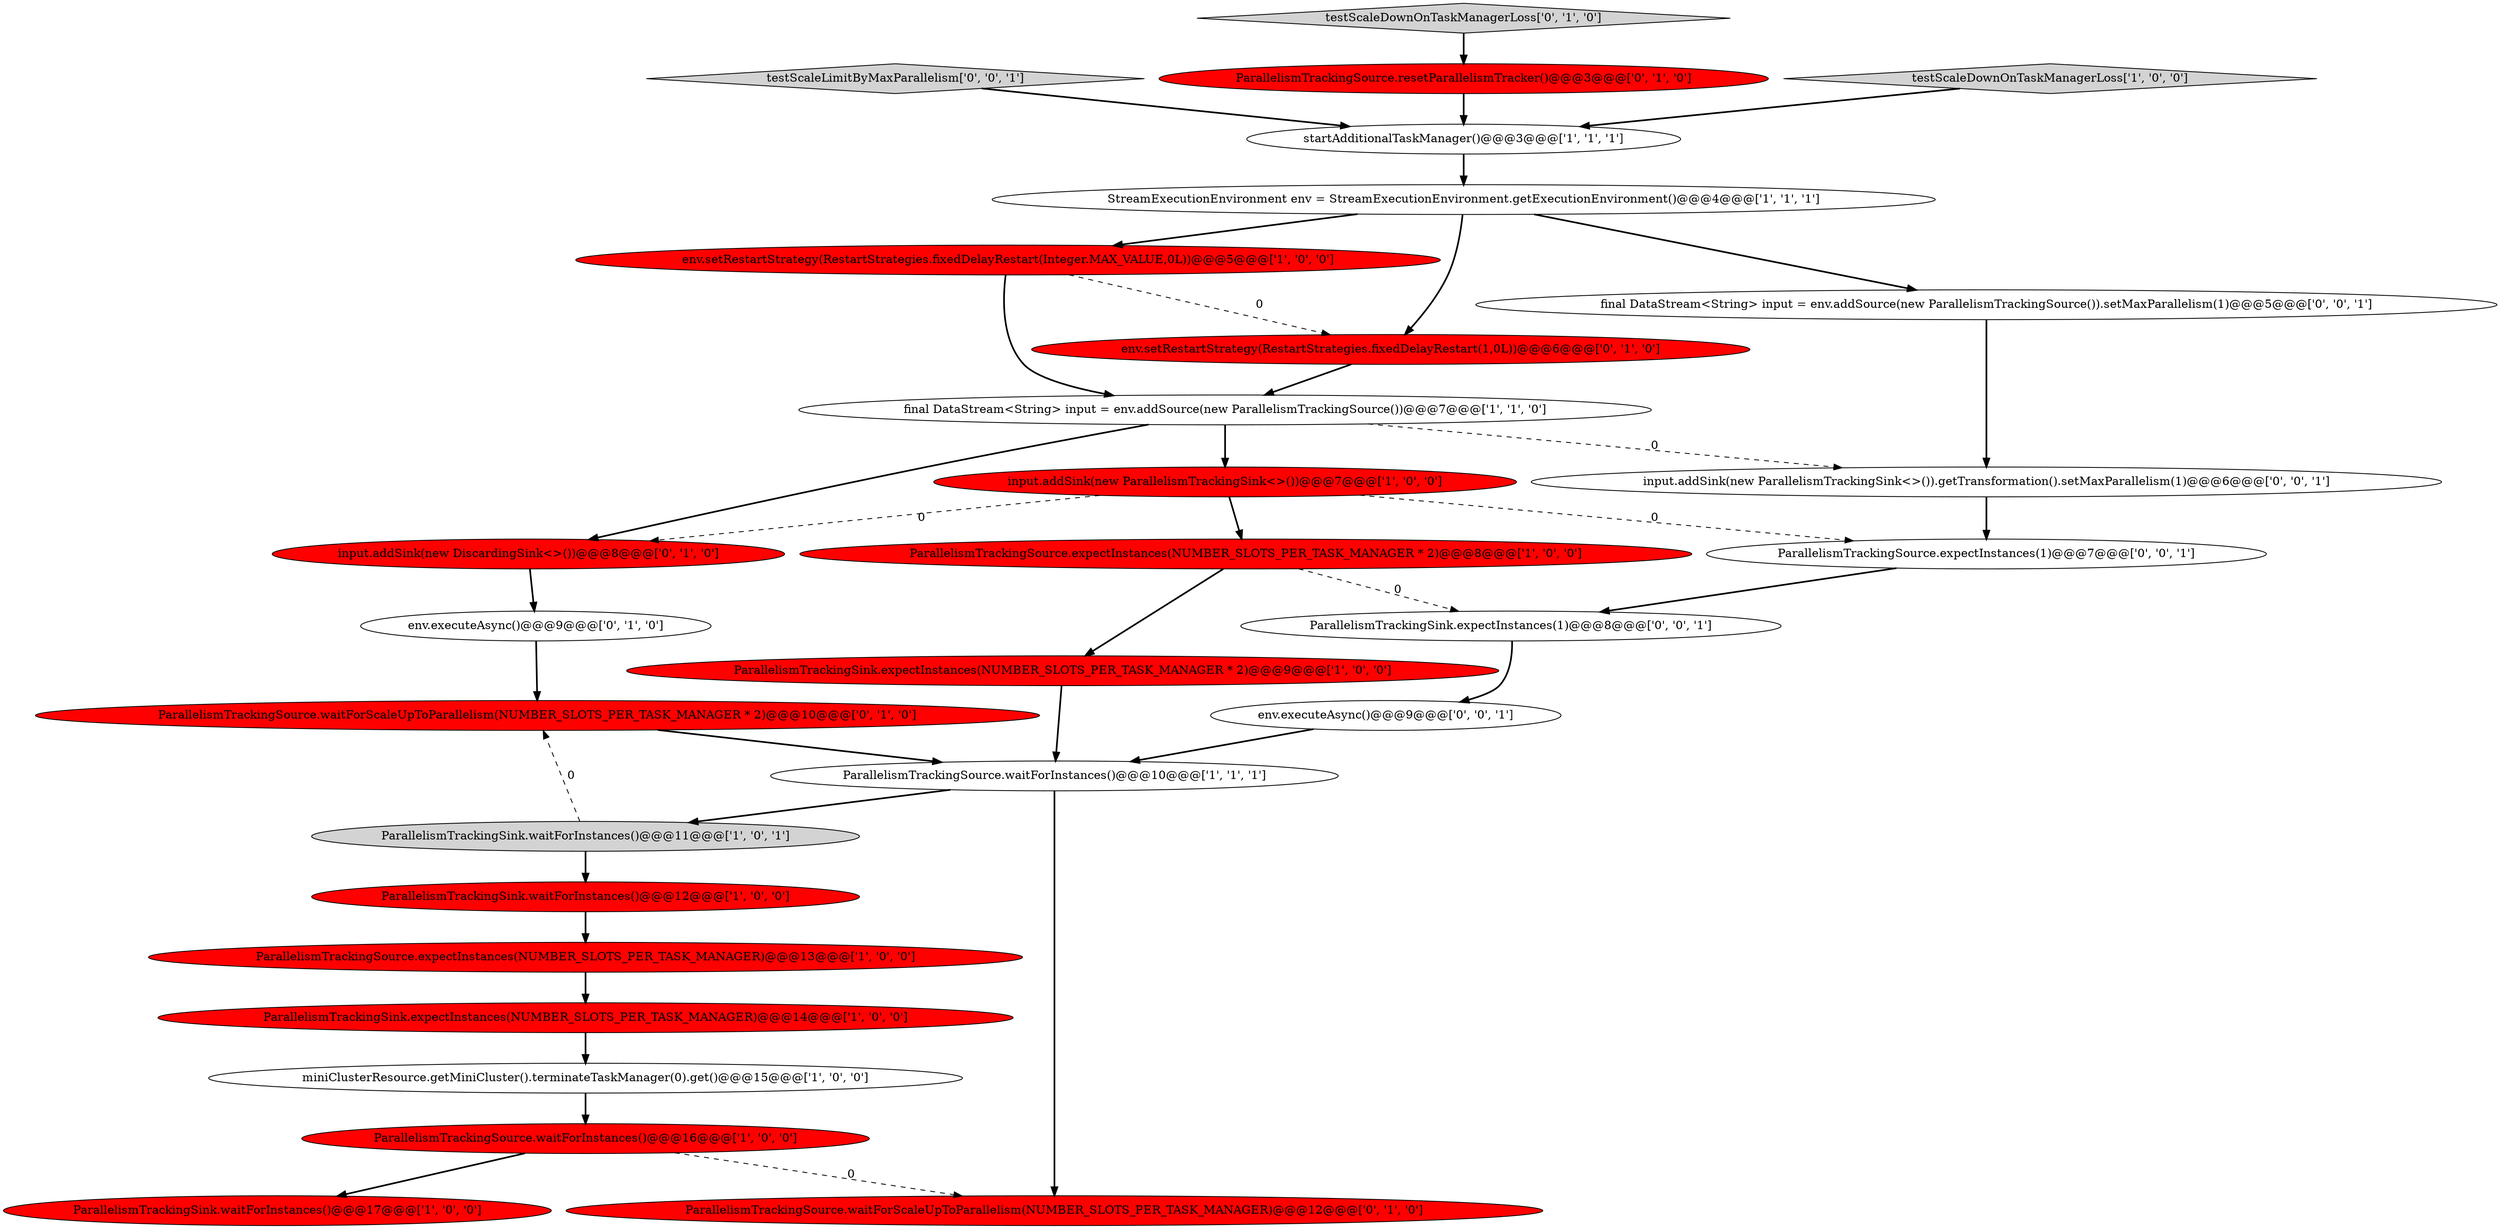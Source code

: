 digraph {
16 [style = filled, label = "input.addSink(new DiscardingSink<>())@@@8@@@['0', '1', '0']", fillcolor = red, shape = ellipse image = "AAA1AAABBB2BBB"];
18 [style = filled, label = "env.setRestartStrategy(RestartStrategies.fixedDelayRestart(1,0L))@@@6@@@['0', '1', '0']", fillcolor = red, shape = ellipse image = "AAA1AAABBB2BBB"];
7 [style = filled, label = "startAdditionalTaskManager()@@@3@@@['1', '1', '1']", fillcolor = white, shape = ellipse image = "AAA0AAABBB1BBB"];
9 [style = filled, label = "ParallelismTrackingSource.expectInstances(NUMBER_SLOTS_PER_TASK_MANAGER * 2)@@@8@@@['1', '0', '0']", fillcolor = red, shape = ellipse image = "AAA1AAABBB1BBB"];
8 [style = filled, label = "ParallelismTrackingSource.waitForInstances()@@@16@@@['1', '0', '0']", fillcolor = red, shape = ellipse image = "AAA1AAABBB1BBB"];
27 [style = filled, label = "ParallelismTrackingSink.expectInstances(1)@@@8@@@['0', '0', '1']", fillcolor = white, shape = ellipse image = "AAA0AAABBB3BBB"];
26 [style = filled, label = "final DataStream<String> input = env.addSource(new ParallelismTrackingSource()).setMaxParallelism(1)@@@5@@@['0', '0', '1']", fillcolor = white, shape = ellipse image = "AAA0AAABBB3BBB"];
5 [style = filled, label = "ParallelismTrackingSink.expectInstances(NUMBER_SLOTS_PER_TASK_MANAGER * 2)@@@9@@@['1', '0', '0']", fillcolor = red, shape = ellipse image = "AAA1AAABBB1BBB"];
19 [style = filled, label = "env.executeAsync()@@@9@@@['0', '1', '0']", fillcolor = white, shape = ellipse image = "AAA0AAABBB2BBB"];
1 [style = filled, label = "input.addSink(new ParallelismTrackingSink<>())@@@7@@@['1', '0', '0']", fillcolor = red, shape = ellipse image = "AAA1AAABBB1BBB"];
28 [style = filled, label = "env.executeAsync()@@@9@@@['0', '0', '1']", fillcolor = white, shape = ellipse image = "AAA0AAABBB3BBB"];
24 [style = filled, label = "input.addSink(new ParallelismTrackingSink<>()).getTransformation().setMaxParallelism(1)@@@6@@@['0', '0', '1']", fillcolor = white, shape = ellipse image = "AAA0AAABBB3BBB"];
14 [style = filled, label = "ParallelismTrackingSink.waitForInstances()@@@17@@@['1', '0', '0']", fillcolor = red, shape = ellipse image = "AAA1AAABBB1BBB"];
12 [style = filled, label = "ParallelismTrackingSource.expectInstances(NUMBER_SLOTS_PER_TASK_MANAGER)@@@13@@@['1', '0', '0']", fillcolor = red, shape = ellipse image = "AAA1AAABBB1BBB"];
25 [style = filled, label = "ParallelismTrackingSource.expectInstances(1)@@@7@@@['0', '0', '1']", fillcolor = white, shape = ellipse image = "AAA0AAABBB3BBB"];
20 [style = filled, label = "ParallelismTrackingSource.waitForScaleUpToParallelism(NUMBER_SLOTS_PER_TASK_MANAGER)@@@12@@@['0', '1', '0']", fillcolor = red, shape = ellipse image = "AAA1AAABBB2BBB"];
4 [style = filled, label = "final DataStream<String> input = env.addSource(new ParallelismTrackingSource())@@@7@@@['1', '1', '0']", fillcolor = white, shape = ellipse image = "AAA0AAABBB1BBB"];
15 [style = filled, label = "ParallelismTrackingSource.waitForInstances()@@@10@@@['1', '1', '1']", fillcolor = white, shape = ellipse image = "AAA0AAABBB1BBB"];
23 [style = filled, label = "testScaleLimitByMaxParallelism['0', '0', '1']", fillcolor = lightgray, shape = diamond image = "AAA0AAABBB3BBB"];
6 [style = filled, label = "ParallelismTrackingSink.expectInstances(NUMBER_SLOTS_PER_TASK_MANAGER)@@@14@@@['1', '0', '0']", fillcolor = red, shape = ellipse image = "AAA1AAABBB1BBB"];
10 [style = filled, label = "ParallelismTrackingSink.waitForInstances()@@@11@@@['1', '0', '1']", fillcolor = lightgray, shape = ellipse image = "AAA0AAABBB1BBB"];
0 [style = filled, label = "ParallelismTrackingSink.waitForInstances()@@@12@@@['1', '0', '0']", fillcolor = red, shape = ellipse image = "AAA1AAABBB1BBB"];
17 [style = filled, label = "testScaleDownOnTaskManagerLoss['0', '1', '0']", fillcolor = lightgray, shape = diamond image = "AAA0AAABBB2BBB"];
21 [style = filled, label = "ParallelismTrackingSource.resetParallelismTracker()@@@3@@@['0', '1', '0']", fillcolor = red, shape = ellipse image = "AAA1AAABBB2BBB"];
2 [style = filled, label = "StreamExecutionEnvironment env = StreamExecutionEnvironment.getExecutionEnvironment()@@@4@@@['1', '1', '1']", fillcolor = white, shape = ellipse image = "AAA0AAABBB1BBB"];
11 [style = filled, label = "miniClusterResource.getMiniCluster().terminateTaskManager(0).get()@@@15@@@['1', '0', '0']", fillcolor = white, shape = ellipse image = "AAA0AAABBB1BBB"];
13 [style = filled, label = "testScaleDownOnTaskManagerLoss['1', '0', '0']", fillcolor = lightgray, shape = diamond image = "AAA0AAABBB1BBB"];
3 [style = filled, label = "env.setRestartStrategy(RestartStrategies.fixedDelayRestart(Integer.MAX_VALUE,0L))@@@5@@@['1', '0', '0']", fillcolor = red, shape = ellipse image = "AAA1AAABBB1BBB"];
22 [style = filled, label = "ParallelismTrackingSource.waitForScaleUpToParallelism(NUMBER_SLOTS_PER_TASK_MANAGER * 2)@@@10@@@['0', '1', '0']", fillcolor = red, shape = ellipse image = "AAA1AAABBB2BBB"];
15->10 [style = bold, label=""];
2->26 [style = bold, label=""];
22->15 [style = bold, label=""];
28->15 [style = bold, label=""];
3->18 [style = dashed, label="0"];
0->12 [style = bold, label=""];
2->3 [style = bold, label=""];
27->28 [style = bold, label=""];
8->20 [style = dashed, label="0"];
8->14 [style = bold, label=""];
5->15 [style = bold, label=""];
2->18 [style = bold, label=""];
9->27 [style = dashed, label="0"];
10->22 [style = dashed, label="0"];
16->19 [style = bold, label=""];
26->24 [style = bold, label=""];
12->6 [style = bold, label=""];
3->4 [style = bold, label=""];
1->9 [style = bold, label=""];
25->27 [style = bold, label=""];
18->4 [style = bold, label=""];
7->2 [style = bold, label=""];
13->7 [style = bold, label=""];
15->20 [style = bold, label=""];
6->11 [style = bold, label=""];
24->25 [style = bold, label=""];
10->0 [style = bold, label=""];
1->16 [style = dashed, label="0"];
9->5 [style = bold, label=""];
21->7 [style = bold, label=""];
11->8 [style = bold, label=""];
4->1 [style = bold, label=""];
23->7 [style = bold, label=""];
4->24 [style = dashed, label="0"];
1->25 [style = dashed, label="0"];
19->22 [style = bold, label=""];
17->21 [style = bold, label=""];
4->16 [style = bold, label=""];
}
